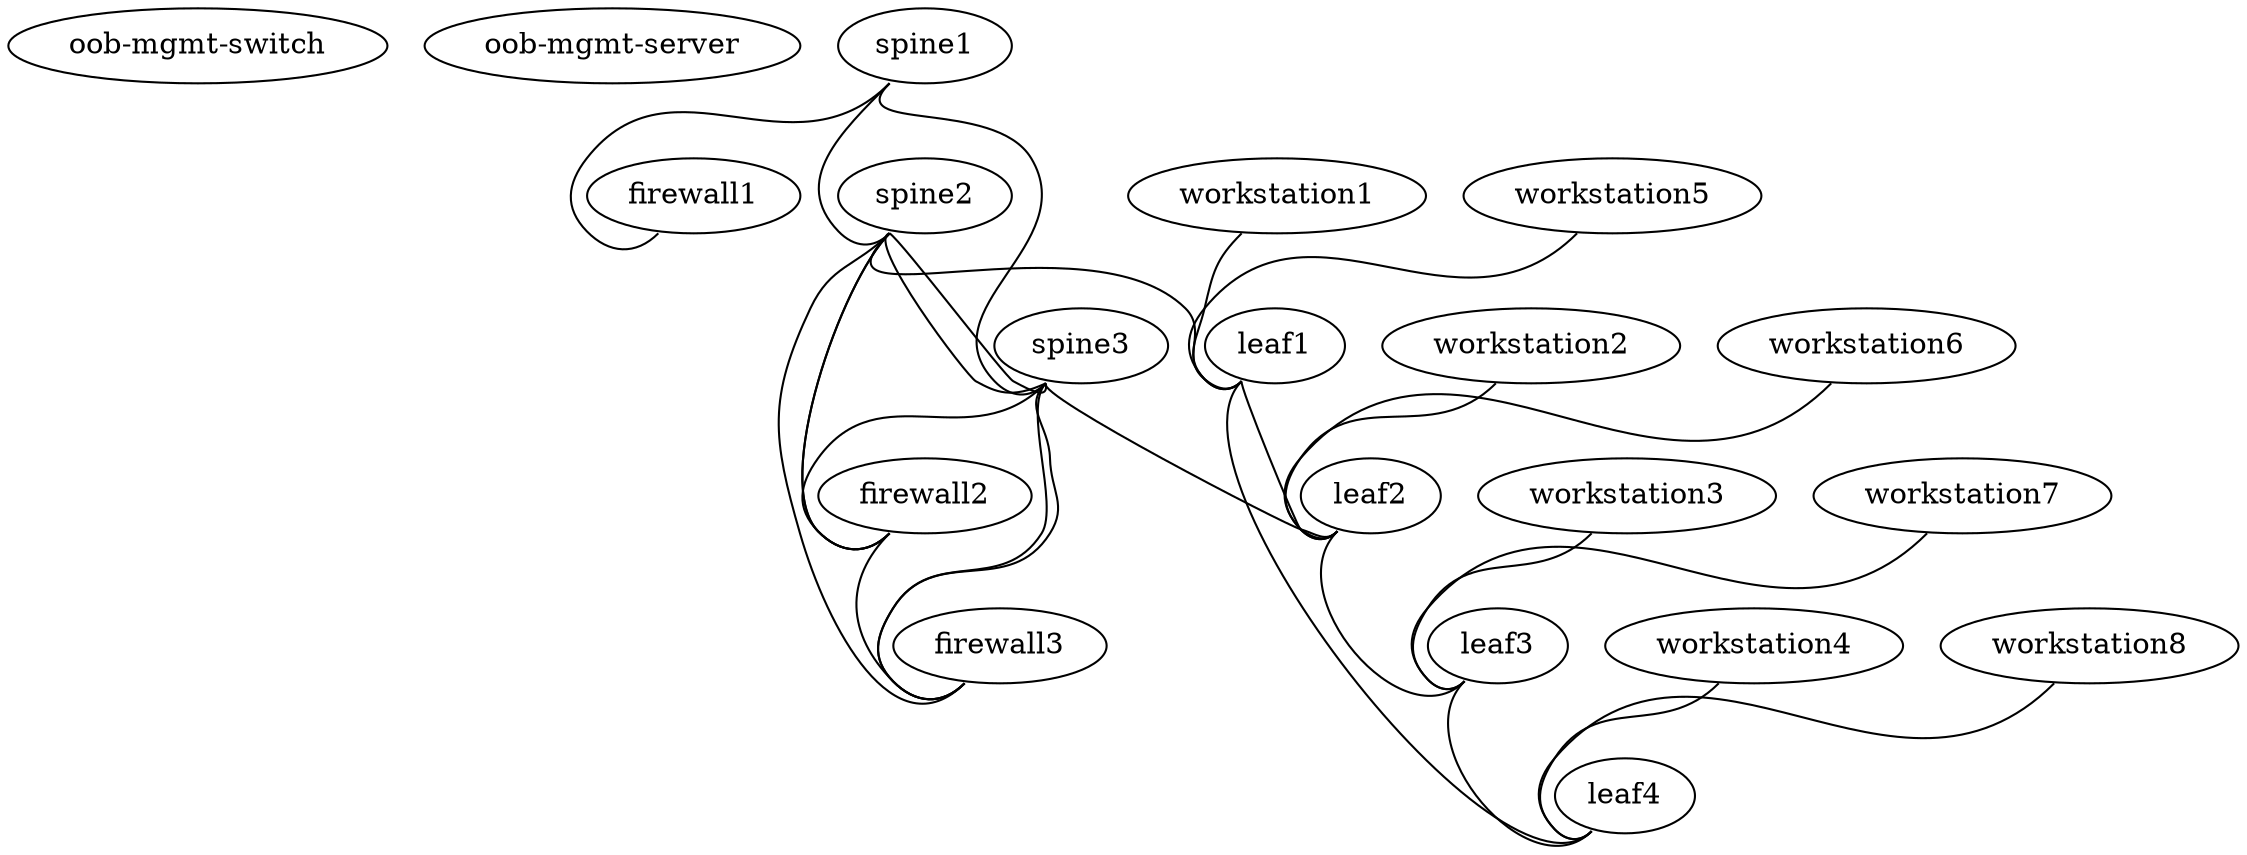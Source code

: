 graph demo {
 "oob-mgmt-switch" [function="oob-switch" config="./helper_scripts/oob_switch_config.sh" mgmt_ip="192.168.200.100"]
 "oob-mgmt-server" [function="oob-server" mgmt_ip="192.168.200.254/24"]

 "firewall1" [function="fake"]
 "firewall2" [function="fake"]
 "firewall3" [function="fake"]
 "workstation1" [function="fake"]
 "workstation2" [function="fake"]
 "workstation3" [function="fake"]
 "workstation4" [function="fake"]
 "workstation5" [function="fake"]
 "workstation6" [function="fake"]
 "workstation7" [function="fake"]
 "workstation8" [function="fake"]
 
 "spine1" [function="spine" config="./helper_scripts/extra_switch_config.sh" mgmt_ip="192.168.200.1"]
 "spine2" [function="spine" config="./helper_scripts/extra_switch_config.sh" mgmt_ip="192.168.200.2"]
 "spine3" [function="spine" config="./helper_scripts/extra_switch_config.sh" mgmt_ip="192.168.200.3"]
  
 "leaf1" [function="leaf" config="./helper_scripts/extra_switch_config.sh" mgmt_ip="192.168.200.10"]
 "leaf2" [function="leaf" config="./helper_scripts/extra_switch_config.sh" mgmt_ip="192.168.200.20"]
 "leaf3" [function="leaf" config="./helper_scripts/extra_switch_config.sh" mgmt_ip="192.168.200.30"]
 "leaf4" [function="leaf" config="./helper_scripts/extra_switch_config.sh" mgmt_ip="192.168.200.40"]

   "spine1":"swp52" -- "firewall1":"swp1"
   "spine1":"swp1" -- "spine2":"swp52"
   "spine1":"swp2" -- "spine3":"swp52"
   
   "spine2":"swp45" -- "firewall2":"swp2"
   "spine2":"swp46" -- "firewall2":"swp3"
   "spine2":"swp47" -- "firewall3":"swp5"
      
   "spine3":"swp45" -- "firewall3":"swp2"
   "spine3":"swp46" -- "firewall2":"swp5"
   "spine3":"swp47" -- "firewall3":"swp3"
   
   "firewall2":"swp4" -- "firewall3":"swp4"

   "spine2":"swp49" -- "spine3":"swp49"
   "spine2":"swp50" -- "spine3":"swp50"

   "spine2":"swp1" -- "leaf1":"swp52"
   "spine3":"swp1" -- "leaf2":"swp52"

   "leaf1":"swp50" -- "leaf2":"swp50"
   "leaf3":"swp50" -- "leaf4":"swp50"
   "leaf1":"swp49" -- "leaf4":"swp52"
   "leaf2":"swp49" -- "leaf3":"swp52"
   
   "workstation1":"swp1" -- "leaf1":"swp1"
   "workstation2":"swp1" -- "leaf2":"swp1"
   "workstation3":"swp1" -- "leaf3":"swp1"
   "workstation4":"swp1" -- "leaf4":"swp1"
   "workstation5":"swp1" -- "leaf1":"swp2"
   "workstation6":"swp1" -- "leaf2":"swp2"
   "workstation7":"swp1" -- "leaf3":"swp2"
   "workstation8":"swp1" -- "leaf4":"swp2"
}
